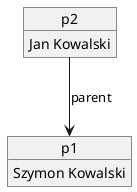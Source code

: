 @startuml
object p1 {
    Szymon Kowalski
}

object p2 {
    Jan Kowalski
}

p2 --> p1 : parent

@enduml